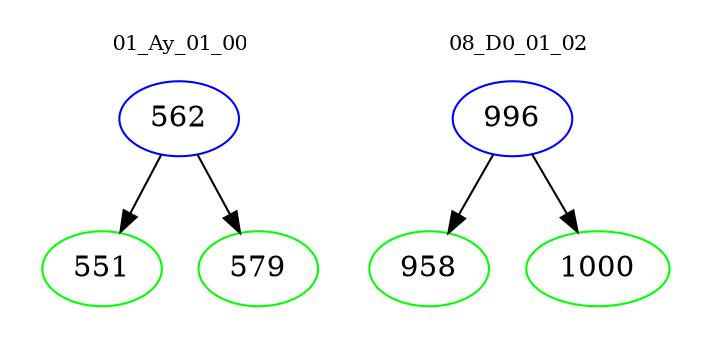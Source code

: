 digraph{
subgraph cluster_0 {
color = white
label = "01_Ay_01_00";
fontsize=10;
T0_562 [label="562", color="blue"]
T0_562 -> T0_551 [color="black"]
T0_551 [label="551", color="green"]
T0_562 -> T0_579 [color="black"]
T0_579 [label="579", color="green"]
}
subgraph cluster_1 {
color = white
label = "08_D0_01_02";
fontsize=10;
T1_996 [label="996", color="blue"]
T1_996 -> T1_958 [color="black"]
T1_958 [label="958", color="green"]
T1_996 -> T1_1000 [color="black"]
T1_1000 [label="1000", color="green"]
}
}

